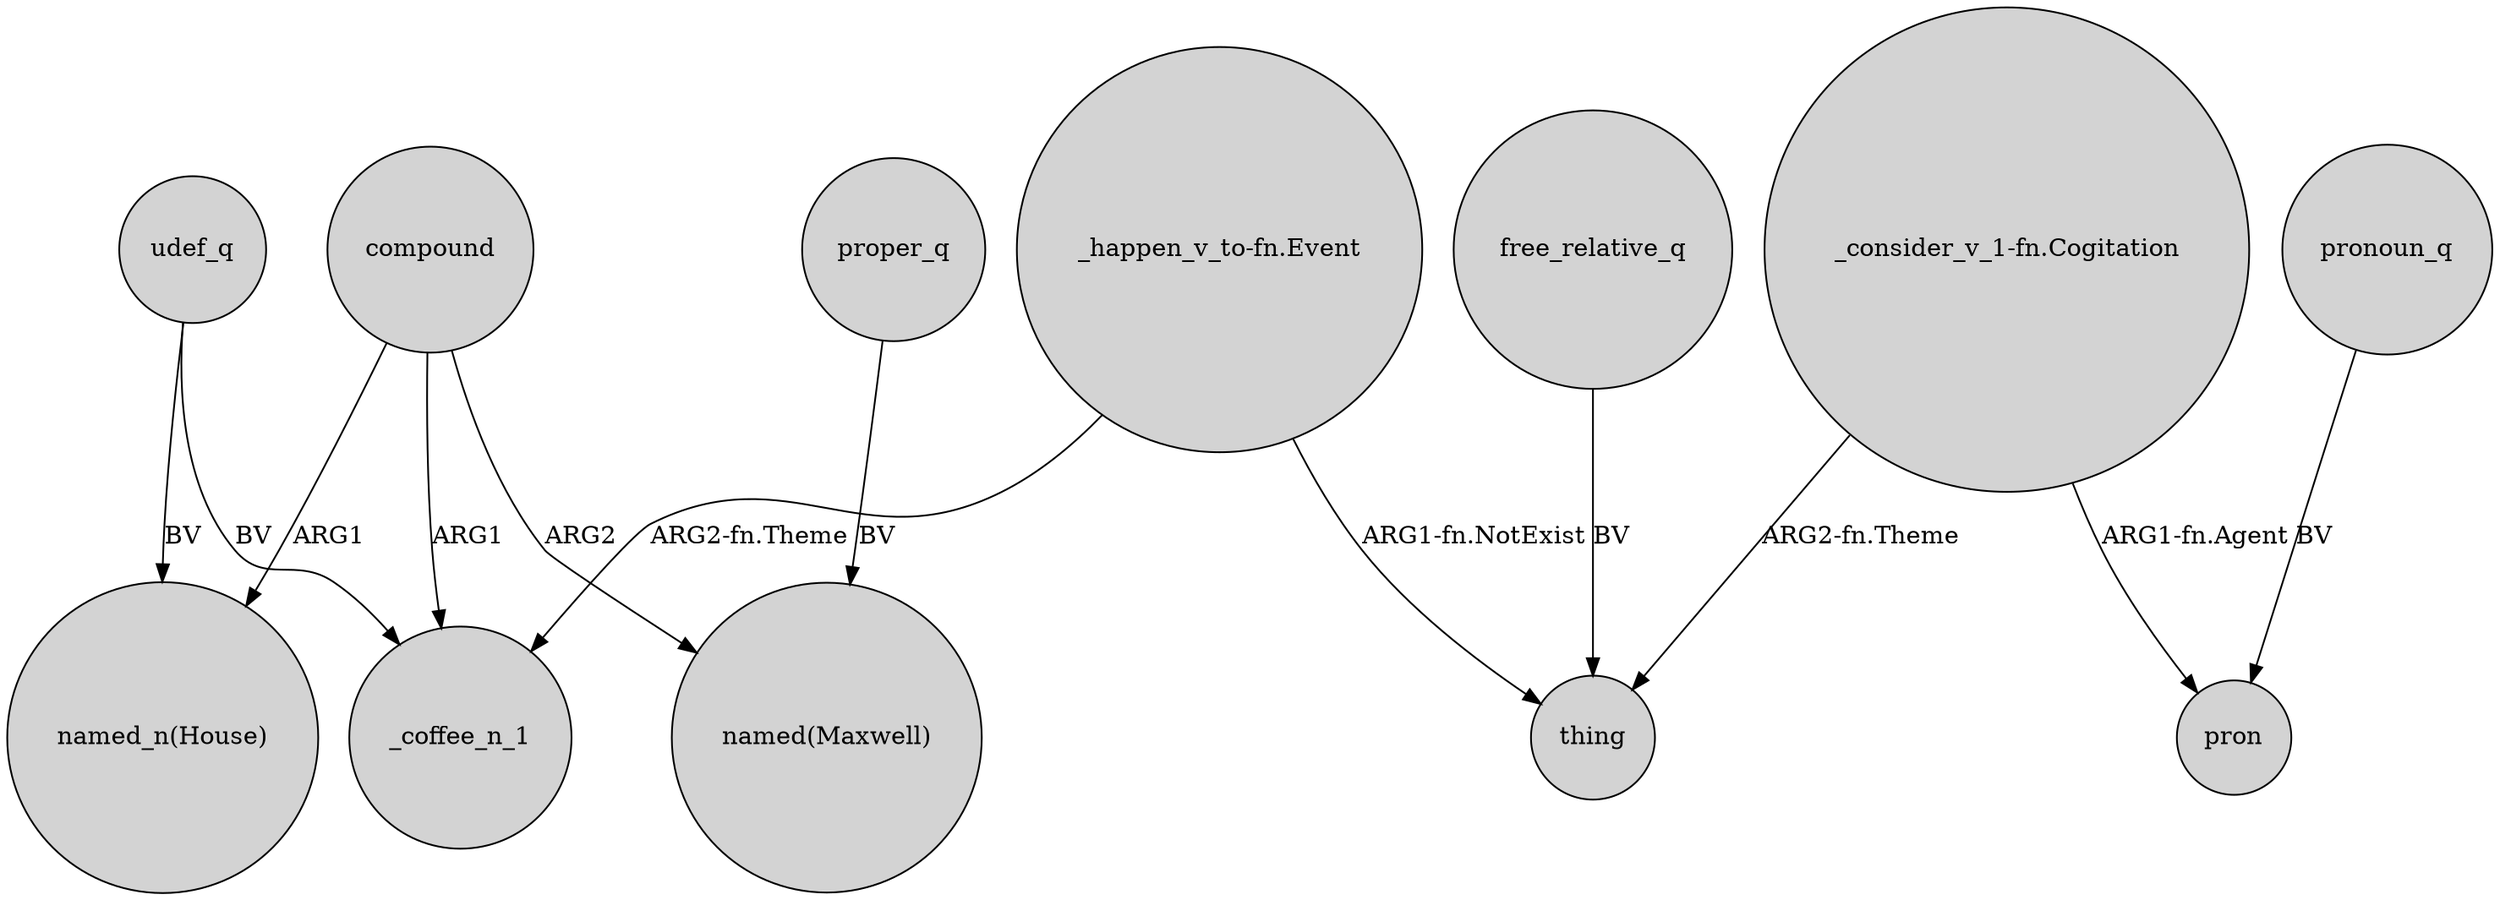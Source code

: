 digraph {
	node [shape=circle style=filled]
	udef_q -> "named_n(House)" [label=BV]
	compound -> _coffee_n_1 [label=ARG1]
	"_consider_v_1-fn.Cogitation" -> pron [label="ARG1-fn.Agent"]
	proper_q -> "named(Maxwell)" [label=BV]
	"_happen_v_to-fn.Event" -> _coffee_n_1 [label="ARG2-fn.Theme"]
	"_consider_v_1-fn.Cogitation" -> thing [label="ARG2-fn.Theme"]
	free_relative_q -> thing [label=BV]
	compound -> "named_n(House)" [label=ARG1]
	udef_q -> _coffee_n_1 [label=BV]
	"_happen_v_to-fn.Event" -> thing [label="ARG1-fn.NotExist"]
	compound -> "named(Maxwell)" [label=ARG2]
	pronoun_q -> pron [label=BV]
}
